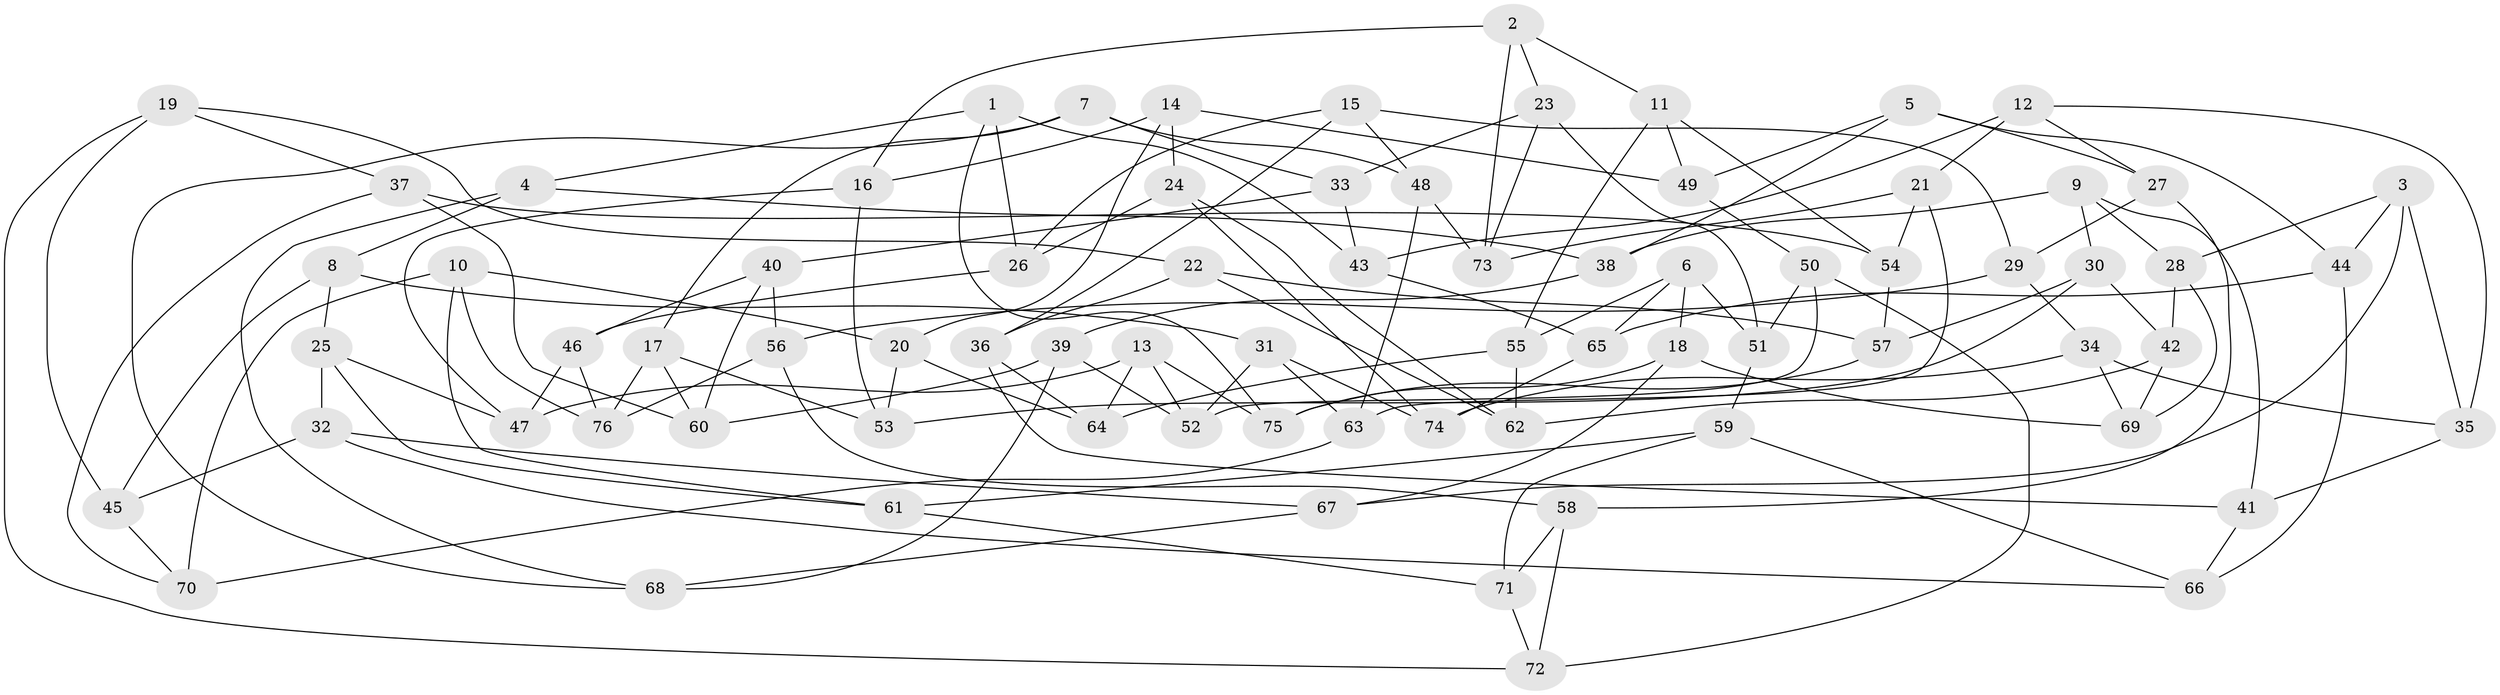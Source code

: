 // Generated by graph-tools (version 1.1) at 2025/16/03/09/25 04:16:38]
// undirected, 76 vertices, 152 edges
graph export_dot {
graph [start="1"]
  node [color=gray90,style=filled];
  1;
  2;
  3;
  4;
  5;
  6;
  7;
  8;
  9;
  10;
  11;
  12;
  13;
  14;
  15;
  16;
  17;
  18;
  19;
  20;
  21;
  22;
  23;
  24;
  25;
  26;
  27;
  28;
  29;
  30;
  31;
  32;
  33;
  34;
  35;
  36;
  37;
  38;
  39;
  40;
  41;
  42;
  43;
  44;
  45;
  46;
  47;
  48;
  49;
  50;
  51;
  52;
  53;
  54;
  55;
  56;
  57;
  58;
  59;
  60;
  61;
  62;
  63;
  64;
  65;
  66;
  67;
  68;
  69;
  70;
  71;
  72;
  73;
  74;
  75;
  76;
  1 -- 26;
  1 -- 43;
  1 -- 4;
  1 -- 75;
  2 -- 11;
  2 -- 73;
  2 -- 16;
  2 -- 23;
  3 -- 28;
  3 -- 67;
  3 -- 44;
  3 -- 35;
  4 -- 8;
  4 -- 38;
  4 -- 68;
  5 -- 27;
  5 -- 44;
  5 -- 49;
  5 -- 38;
  6 -- 65;
  6 -- 18;
  6 -- 51;
  6 -- 55;
  7 -- 68;
  7 -- 33;
  7 -- 17;
  7 -- 48;
  8 -- 25;
  8 -- 31;
  8 -- 45;
  9 -- 28;
  9 -- 30;
  9 -- 38;
  9 -- 41;
  10 -- 70;
  10 -- 20;
  10 -- 76;
  10 -- 61;
  11 -- 49;
  11 -- 54;
  11 -- 55;
  12 -- 21;
  12 -- 27;
  12 -- 43;
  12 -- 35;
  13 -- 75;
  13 -- 47;
  13 -- 64;
  13 -- 52;
  14 -- 16;
  14 -- 24;
  14 -- 49;
  14 -- 20;
  15 -- 29;
  15 -- 48;
  15 -- 36;
  15 -- 26;
  16 -- 53;
  16 -- 47;
  17 -- 60;
  17 -- 53;
  17 -- 76;
  18 -- 67;
  18 -- 69;
  18 -- 75;
  19 -- 37;
  19 -- 22;
  19 -- 72;
  19 -- 45;
  20 -- 64;
  20 -- 53;
  21 -- 63;
  21 -- 73;
  21 -- 54;
  22 -- 62;
  22 -- 57;
  22 -- 36;
  23 -- 33;
  23 -- 51;
  23 -- 73;
  24 -- 62;
  24 -- 74;
  24 -- 26;
  25 -- 47;
  25 -- 61;
  25 -- 32;
  26 -- 46;
  27 -- 29;
  27 -- 58;
  28 -- 69;
  28 -- 42;
  29 -- 34;
  29 -- 56;
  30 -- 53;
  30 -- 42;
  30 -- 57;
  31 -- 52;
  31 -- 63;
  31 -- 74;
  32 -- 67;
  32 -- 45;
  32 -- 66;
  33 -- 40;
  33 -- 43;
  34 -- 74;
  34 -- 35;
  34 -- 69;
  35 -- 41;
  36 -- 41;
  36 -- 64;
  37 -- 60;
  37 -- 70;
  37 -- 54;
  38 -- 39;
  39 -- 52;
  39 -- 60;
  39 -- 68;
  40 -- 46;
  40 -- 56;
  40 -- 60;
  41 -- 66;
  42 -- 69;
  42 -- 62;
  43 -- 65;
  44 -- 65;
  44 -- 66;
  45 -- 70;
  46 -- 47;
  46 -- 76;
  48 -- 63;
  48 -- 73;
  49 -- 50;
  50 -- 72;
  50 -- 51;
  50 -- 52;
  51 -- 59;
  54 -- 57;
  55 -- 64;
  55 -- 62;
  56 -- 76;
  56 -- 58;
  57 -- 75;
  58 -- 71;
  58 -- 72;
  59 -- 71;
  59 -- 66;
  59 -- 61;
  61 -- 71;
  63 -- 70;
  65 -- 74;
  67 -- 68;
  71 -- 72;
}
